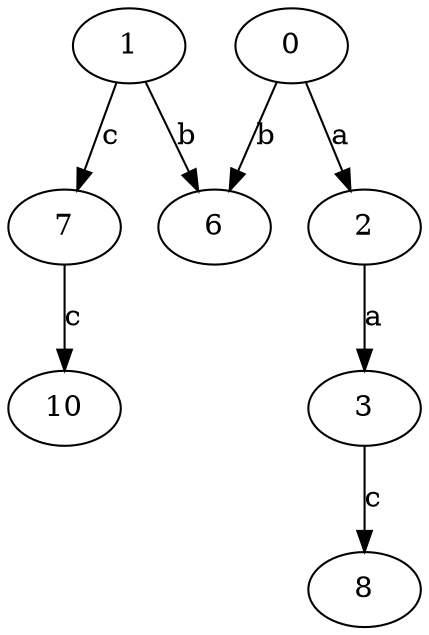 strict digraph  {
1;
0;
2;
3;
6;
7;
8;
10;
1 -> 6  [label=b];
1 -> 7  [label=c];
0 -> 2  [label=a];
0 -> 6  [label=b];
2 -> 3  [label=a];
3 -> 8  [label=c];
7 -> 10  [label=c];
}
